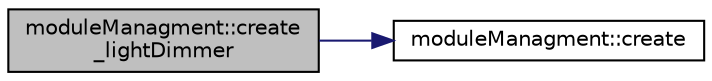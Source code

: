 digraph "moduleManagment::create_lightDimmer"
{
 // LATEX_PDF_SIZE
  edge [fontname="Helvetica",fontsize="10",labelfontname="Helvetica",labelfontsize="10"];
  node [fontname="Helvetica",fontsize="10",shape=record];
  rankdir="LR";
  Node1 [label="moduleManagment::create\l_lightDimmer",height=0.2,width=0.4,color="black", fillcolor="grey75", style="filled", fontcolor="black",tooltip=" "];
  Node1 -> Node2 [color="midnightblue",fontsize="10",style="solid",fontname="Helvetica"];
  Node2 [label="moduleManagment::create",height=0.2,width=0.4,color="black", fillcolor="white", style="filled",URL="$classmodule_managment.html#afda4830b1ab20afa2a745563c1d48103",tooltip=" "];
}
